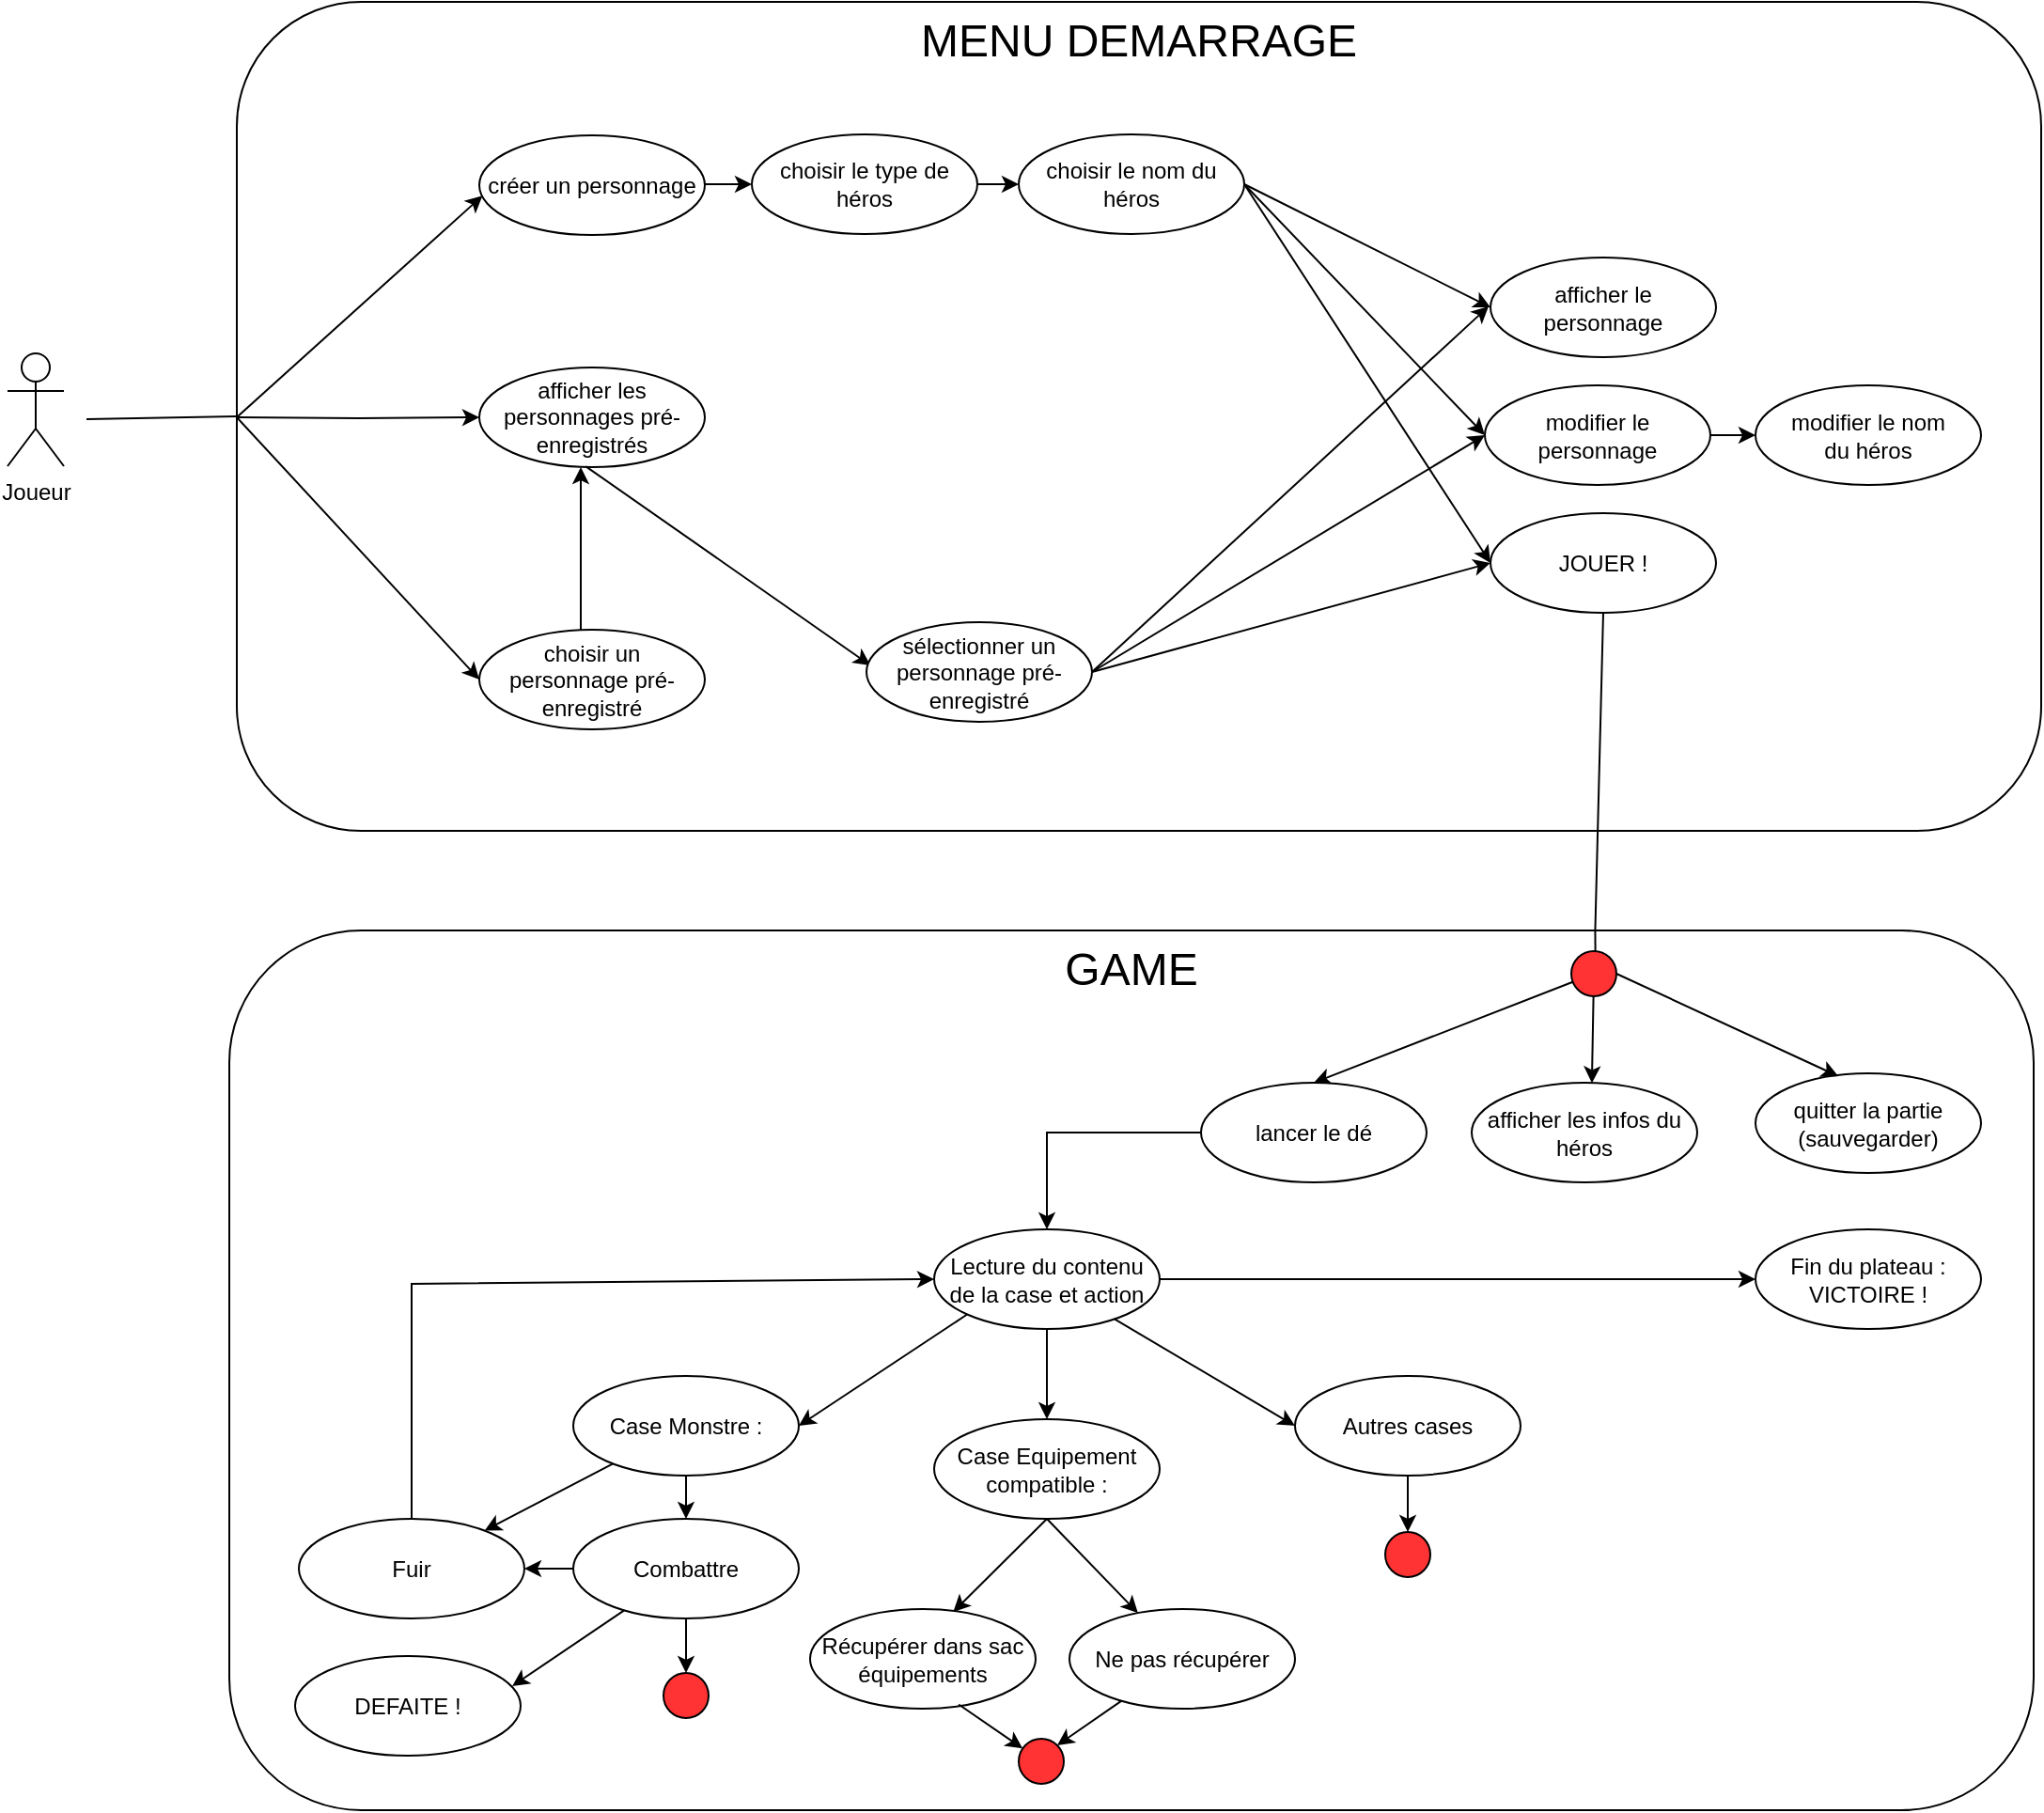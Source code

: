 <mxfile version="18.0.6" type="device"><diagram id="kgpKYQtTHZ0yAKxKKP6v" name="Page-1"><mxGraphModel dx="1658" dy="531" grid="0" gridSize="10" guides="1" tooltips="1" connect="1" arrows="1" fold="1" page="0" pageScale="1" pageWidth="850" pageHeight="1100" math="0" shadow="0"><root><mxCell id="0"/><mxCell id="1" parent="0"/><mxCell id="XNWFsn-MSctYuBfVzTlt-52" value="&lt;font style=&quot;font-size: 24px;&quot;&gt;GAME&lt;/font&gt;" style="rounded=1;whiteSpace=wrap;html=1;fillColor=none;verticalAlign=top;" vertex="1" parent="1"><mxGeometry x="340" y="986" width="960" height="468" as="geometry"/></mxCell><mxCell id="XNWFsn-MSctYuBfVzTlt-42" value="&lt;font style=&quot;font-size: 24px;&quot;&gt;MENU DEMARRAGE&lt;/font&gt;" style="rounded=1;whiteSpace=wrap;html=1;fillColor=none;verticalAlign=top;" vertex="1" parent="1"><mxGeometry x="344" y="492" width="960" height="441" as="geometry"/></mxCell><mxCell id="XNWFsn-MSctYuBfVzTlt-2" value="Joueur" style="shape=umlActor;verticalLabelPosition=bottom;verticalAlign=top;html=1;outlineConnect=0;" vertex="1" parent="1"><mxGeometry x="222" y="679" width="30" height="60" as="geometry"/></mxCell><mxCell id="XNWFsn-MSctYuBfVzTlt-13" value="" style="edgeStyle=orthogonalEdgeStyle;rounded=0;orthogonalLoop=1;jettySize=auto;html=1;" edge="1" parent="1" target="XNWFsn-MSctYuBfVzTlt-9"><mxGeometry relative="1" as="geometry"><mxPoint x="344" y="713" as="sourcePoint"/></mxGeometry></mxCell><mxCell id="XNWFsn-MSctYuBfVzTlt-6" value="créer un personnage" style="ellipse;whiteSpace=wrap;html=1;" vertex="1" parent="1"><mxGeometry x="473" y="563" width="120" height="53" as="geometry"/></mxCell><mxCell id="XNWFsn-MSctYuBfVzTlt-9" value="afficher les personnages pré-enregistrés" style="ellipse;whiteSpace=wrap;html=1;" vertex="1" parent="1"><mxGeometry x="473" y="686.5" width="120" height="53" as="geometry"/></mxCell><mxCell id="XNWFsn-MSctYuBfVzTlt-11" value="choisir un personnage pré-enregistré" style="ellipse;whiteSpace=wrap;html=1;" vertex="1" parent="1"><mxGeometry x="473" y="826" width="120" height="53" as="geometry"/></mxCell><mxCell id="XNWFsn-MSctYuBfVzTlt-15" value="" style="endArrow=classic;html=1;rounded=0;entryX=0.014;entryY=0.607;entryDx=0;entryDy=0;entryPerimeter=0;" edge="1" parent="1" target="XNWFsn-MSctYuBfVzTlt-6"><mxGeometry width="50" height="50" relative="1" as="geometry"><mxPoint x="344" y="713" as="sourcePoint"/><mxPoint x="637" y="659" as="targetPoint"/></mxGeometry></mxCell><mxCell id="XNWFsn-MSctYuBfVzTlt-16" value="" style="endArrow=classic;html=1;rounded=0;entryX=0;entryY=0.5;entryDx=0;entryDy=0;" edge="1" parent="1" target="XNWFsn-MSctYuBfVzTlt-11"><mxGeometry width="50" height="50" relative="1" as="geometry"><mxPoint x="344" y="713" as="sourcePoint"/><mxPoint x="486.68" y="657.671" as="targetPoint"/></mxGeometry></mxCell><mxCell id="XNWFsn-MSctYuBfVzTlt-31" value="" style="edgeStyle=orthogonalEdgeStyle;rounded=0;orthogonalLoop=1;jettySize=auto;html=1;startArrow=none;startFill=0;" edge="1" parent="1" source="XNWFsn-MSctYuBfVzTlt-18" target="XNWFsn-MSctYuBfVzTlt-28"><mxGeometry relative="1" as="geometry"/></mxCell><mxCell id="XNWFsn-MSctYuBfVzTlt-18" value="choisir le type de héros" style="ellipse;whiteSpace=wrap;html=1;" vertex="1" parent="1"><mxGeometry x="618" y="562.5" width="120" height="53" as="geometry"/></mxCell><mxCell id="XNWFsn-MSctYuBfVzTlt-21" value="" style="endArrow=classic;html=1;rounded=0;exitX=1;exitY=0.5;exitDx=0;exitDy=0;entryX=0;entryY=0.5;entryDx=0;entryDy=0;" edge="1" parent="1" target="XNWFsn-MSctYuBfVzTlt-18"><mxGeometry width="50" height="50" relative="1" as="geometry"><mxPoint x="593" y="589.0" as="sourcePoint"/><mxPoint x="615" y="585" as="targetPoint"/></mxGeometry></mxCell><mxCell id="XNWFsn-MSctYuBfVzTlt-23" value="" style="endArrow=classic;html=1;rounded=0;exitX=0.5;exitY=0;exitDx=0;exitDy=0;entryX=0.5;entryY=1;entryDx=0;entryDy=0;" edge="1" parent="1"><mxGeometry width="50" height="50" relative="1" as="geometry"><mxPoint x="527" y="826" as="sourcePoint"/><mxPoint x="527" y="739.5" as="targetPoint"/></mxGeometry></mxCell><mxCell id="XNWFsn-MSctYuBfVzTlt-24" value="" style="endArrow=classic;html=1;rounded=0;entryX=0.018;entryY=0.434;entryDx=0;entryDy=0;entryPerimeter=0;exitX=0.473;exitY=0.994;exitDx=0;exitDy=0;exitPerimeter=0;" edge="1" parent="1" source="XNWFsn-MSctYuBfVzTlt-9" target="XNWFsn-MSctYuBfVzTlt-25"><mxGeometry width="50" height="50" relative="1" as="geometry"><mxPoint x="536" y="743" as="sourcePoint"/><mxPoint x="681" y="824" as="targetPoint"/></mxGeometry></mxCell><mxCell id="XNWFsn-MSctYuBfVzTlt-25" value="sélectionner un personnage pré-enregistré" style="ellipse;whiteSpace=wrap;html=1;" vertex="1" parent="1"><mxGeometry x="679" y="822" width="120" height="53" as="geometry"/></mxCell><mxCell id="XNWFsn-MSctYuBfVzTlt-41" value="" style="edgeStyle=orthogonalEdgeStyle;rounded=0;orthogonalLoop=1;jettySize=auto;html=1;startArrow=none;startFill=0;endArrow=classic;endFill=1;" edge="1" parent="1" source="XNWFsn-MSctYuBfVzTlt-26" target="XNWFsn-MSctYuBfVzTlt-40"><mxGeometry relative="1" as="geometry"/></mxCell><mxCell id="XNWFsn-MSctYuBfVzTlt-26" value="modifier le personnage" style="ellipse;whiteSpace=wrap;html=1;" vertex="1" parent="1"><mxGeometry x="1008" y="696" width="120" height="53" as="geometry"/></mxCell><mxCell id="XNWFsn-MSctYuBfVzTlt-27" value="afficher le personnage" style="ellipse;whiteSpace=wrap;html=1;" vertex="1" parent="1"><mxGeometry x="1011" y="628" width="120" height="53" as="geometry"/></mxCell><mxCell id="XNWFsn-MSctYuBfVzTlt-28" value="choisir le nom du héros" style="ellipse;whiteSpace=wrap;html=1;" vertex="1" parent="1"><mxGeometry x="760" y="562.5" width="120" height="53" as="geometry"/></mxCell><mxCell id="XNWFsn-MSctYuBfVzTlt-33" value="" style="endArrow=classic;html=1;rounded=0;exitX=1;exitY=0.5;exitDx=0;exitDy=0;entryX=0;entryY=0.5;entryDx=0;entryDy=0;" edge="1" parent="1" source="XNWFsn-MSctYuBfVzTlt-28" target="XNWFsn-MSctYuBfVzTlt-27"><mxGeometry width="50" height="50" relative="1" as="geometry"><mxPoint x="991" y="537" as="sourcePoint"/><mxPoint x="1041" y="487" as="targetPoint"/></mxGeometry></mxCell><mxCell id="XNWFsn-MSctYuBfVzTlt-34" value="" style="endArrow=classic;html=1;rounded=0;exitX=1;exitY=0.5;exitDx=0;exitDy=0;entryX=0;entryY=0.5;entryDx=0;entryDy=0;" edge="1" parent="1" source="XNWFsn-MSctYuBfVzTlt-28" target="XNWFsn-MSctYuBfVzTlt-26"><mxGeometry width="50" height="50" relative="1" as="geometry"><mxPoint x="991" y="537" as="sourcePoint"/><mxPoint x="1006" y="721" as="targetPoint"/></mxGeometry></mxCell><mxCell id="XNWFsn-MSctYuBfVzTlt-35" value="JOUER !" style="ellipse;whiteSpace=wrap;html=1;" vertex="1" parent="1"><mxGeometry x="1011" y="764" width="120" height="53" as="geometry"/></mxCell><mxCell id="XNWFsn-MSctYuBfVzTlt-36" value="" style="endArrow=classic;html=1;rounded=0;exitX=1;exitY=0.5;exitDx=0;exitDy=0;entryX=0;entryY=0.5;entryDx=0;entryDy=0;" edge="1" parent="1" source="XNWFsn-MSctYuBfVzTlt-28" target="XNWFsn-MSctYuBfVzTlt-35"><mxGeometry width="50" height="50" relative="1" as="geometry"><mxPoint x="890" y="599" as="sourcePoint"/><mxPoint x="934.52" y="605.405" as="targetPoint"/></mxGeometry></mxCell><mxCell id="XNWFsn-MSctYuBfVzTlt-37" value="" style="endArrow=classic;html=1;rounded=0;exitX=1;exitY=0.5;exitDx=0;exitDy=0;entryX=0;entryY=0.5;entryDx=0;entryDy=0;" edge="1" parent="1" source="XNWFsn-MSctYuBfVzTlt-25" target="XNWFsn-MSctYuBfVzTlt-35"><mxGeometry width="50" height="50" relative="1" as="geometry"><mxPoint x="1071" y="594" as="sourcePoint"/><mxPoint x="1121" y="544" as="targetPoint"/></mxGeometry></mxCell><mxCell id="XNWFsn-MSctYuBfVzTlt-38" value="" style="endArrow=classic;html=1;rounded=0;exitX=1;exitY=0.5;exitDx=0;exitDy=0;entryX=0;entryY=0.5;entryDx=0;entryDy=0;" edge="1" parent="1" source="XNWFsn-MSctYuBfVzTlt-25" target="XNWFsn-MSctYuBfVzTlt-26"><mxGeometry width="50" height="50" relative="1" as="geometry"><mxPoint x="754" y="862.5" as="sourcePoint"/><mxPoint x="1021" y="800.5" as="targetPoint"/></mxGeometry></mxCell><mxCell id="XNWFsn-MSctYuBfVzTlt-39" value="" style="endArrow=classic;html=1;rounded=0;exitX=1;exitY=0.5;exitDx=0;exitDy=0;" edge="1" parent="1" source="XNWFsn-MSctYuBfVzTlt-25"><mxGeometry width="50" height="50" relative="1" as="geometry"><mxPoint x="745" y="851" as="sourcePoint"/><mxPoint x="1010" y="654" as="targetPoint"/></mxGeometry></mxCell><mxCell id="XNWFsn-MSctYuBfVzTlt-40" value="&lt;div&gt;modifier le nom &lt;br&gt;&lt;/div&gt;&lt;div&gt;du héros&lt;/div&gt;" style="ellipse;whiteSpace=wrap;html=1;" vertex="1" parent="1"><mxGeometry x="1152" y="696" width="120" height="53" as="geometry"/></mxCell><mxCell id="XNWFsn-MSctYuBfVzTlt-48" value="" style="endArrow=none;html=1;rounded=0;entryX=0;entryY=0.5;entryDx=0;entryDy=0;" edge="1" parent="1" target="XNWFsn-MSctYuBfVzTlt-42"><mxGeometry width="50" height="50" relative="1" as="geometry"><mxPoint x="264" y="714" as="sourcePoint"/><mxPoint x="315" y="670" as="targetPoint"/></mxGeometry></mxCell><mxCell id="XNWFsn-MSctYuBfVzTlt-51" value="" style="endArrow=classic;html=1;rounded=0;entryX=0.5;entryY=0;entryDx=0;entryDy=0;" edge="1" parent="1" source="XNWFsn-MSctYuBfVzTlt-88" target="XNWFsn-MSctYuBfVzTlt-53"><mxGeometry width="50" height="50" relative="1" as="geometry"><mxPoint x="1068" y="819" as="sourcePoint"/><mxPoint x="1071" y="1068" as="targetPoint"/></mxGeometry></mxCell><mxCell id="XNWFsn-MSctYuBfVzTlt-62" value="" style="edgeStyle=orthogonalEdgeStyle;rounded=0;orthogonalLoop=1;jettySize=auto;html=1;fontSize=24;startArrow=none;startFill=0;endArrow=classic;endFill=1;" edge="1" parent="1" source="XNWFsn-MSctYuBfVzTlt-53" target="XNWFsn-MSctYuBfVzTlt-60"><mxGeometry relative="1" as="geometry"/></mxCell><mxCell id="XNWFsn-MSctYuBfVzTlt-53" value="lancer le dé" style="ellipse;whiteSpace=wrap;html=1;" vertex="1" parent="1"><mxGeometry x="857" y="1067" width="120" height="53" as="geometry"/></mxCell><mxCell id="XNWFsn-MSctYuBfVzTlt-54" value="&lt;div&gt;quitter la partie&lt;/div&gt;&lt;div&gt;(sauvegarder)&lt;br&gt;&lt;/div&gt;" style="ellipse;whiteSpace=wrap;html=1;" vertex="1" parent="1"><mxGeometry x="1152" y="1062" width="120" height="53" as="geometry"/></mxCell><mxCell id="XNWFsn-MSctYuBfVzTlt-55" value="afficher les infos du héros" style="ellipse;whiteSpace=wrap;html=1;" vertex="1" parent="1"><mxGeometry x="1001" y="1067" width="120" height="53" as="geometry"/></mxCell><mxCell id="XNWFsn-MSctYuBfVzTlt-57" value="" style="endArrow=classic;html=1;rounded=0;entryX=0.367;entryY=0.029;entryDx=0;entryDy=0;entryPerimeter=0;exitX=1;exitY=0.5;exitDx=0;exitDy=0;" edge="1" parent="1" source="XNWFsn-MSctYuBfVzTlt-88" target="XNWFsn-MSctYuBfVzTlt-54"><mxGeometry width="50" height="50" relative="1" as="geometry"><mxPoint x="1069" y="986" as="sourcePoint"/><mxPoint x="1021.0" y="664.5" as="targetPoint"/></mxGeometry></mxCell><mxCell id="XNWFsn-MSctYuBfVzTlt-58" value="" style="endArrow=classic;html=1;rounded=0;entryX=0.533;entryY=0.004;entryDx=0;entryDy=0;entryPerimeter=0;startArrow=none;" edge="1" parent="1" source="XNWFsn-MSctYuBfVzTlt-88" target="XNWFsn-MSctYuBfVzTlt-55"><mxGeometry width="50" height="50" relative="1" as="geometry"><mxPoint x="1068" y="987" as="sourcePoint"/><mxPoint x="1199.04" y="1078.537" as="targetPoint"/></mxGeometry></mxCell><mxCell id="XNWFsn-MSctYuBfVzTlt-59" value="" style="endArrow=none;html=1;rounded=0;entryX=0.5;entryY=1;entryDx=0;entryDy=0;exitX=0.757;exitY=0;exitDx=0;exitDy=0;exitPerimeter=0;" edge="1" parent="1" source="XNWFsn-MSctYuBfVzTlt-52" target="XNWFsn-MSctYuBfVzTlt-35"><mxGeometry width="50" height="50" relative="1" as="geometry"><mxPoint x="1065" y="986" as="sourcePoint"/><mxPoint x="1097" y="952" as="targetPoint"/></mxGeometry></mxCell><mxCell id="XNWFsn-MSctYuBfVzTlt-101" value="" style="edgeStyle=orthogonalEdgeStyle;rounded=0;orthogonalLoop=1;jettySize=auto;html=1;fontSize=24;startArrow=none;startFill=0;endArrow=classic;endFill=1;" edge="1" parent="1" source="XNWFsn-MSctYuBfVzTlt-60" target="XNWFsn-MSctYuBfVzTlt-100"><mxGeometry relative="1" as="geometry"/></mxCell><mxCell id="XNWFsn-MSctYuBfVzTlt-60" value="Lecture du contenu de la case et action" style="ellipse;whiteSpace=wrap;html=1;" vertex="1" parent="1"><mxGeometry x="715" y="1145" width="120" height="53" as="geometry"/></mxCell><mxCell id="XNWFsn-MSctYuBfVzTlt-63" value="Case Monstre :" style="ellipse;whiteSpace=wrap;html=1;" vertex="1" parent="1"><mxGeometry x="523" y="1223" width="120" height="53" as="geometry"/></mxCell><mxCell id="XNWFsn-MSctYuBfVzTlt-64" value="Case Equipement compatible :" style="ellipse;whiteSpace=wrap;html=1;" vertex="1" parent="1"><mxGeometry x="715" y="1246" width="120" height="53" as="geometry"/></mxCell><mxCell id="XNWFsn-MSctYuBfVzTlt-93" value="" style="edgeStyle=orthogonalEdgeStyle;rounded=0;orthogonalLoop=1;jettySize=auto;html=1;fontSize=24;startArrow=none;startFill=0;endArrow=classic;endFill=1;" edge="1" parent="1" source="XNWFsn-MSctYuBfVzTlt-67" target="XNWFsn-MSctYuBfVzTlt-90"><mxGeometry relative="1" as="geometry"/></mxCell><mxCell id="XNWFsn-MSctYuBfVzTlt-67" value="&lt;div&gt;Autres cases&lt;br&gt;&lt;/div&gt;" style="ellipse;whiteSpace=wrap;html=1;" vertex="1" parent="1"><mxGeometry x="907" y="1223" width="120" height="53" as="geometry"/></mxCell><mxCell id="XNWFsn-MSctYuBfVzTlt-68" value="" style="endArrow=classic;html=1;rounded=0;fontSize=24;entryX=0;entryY=0.5;entryDx=0;entryDy=0;" edge="1" parent="1" source="XNWFsn-MSctYuBfVzTlt-60" target="XNWFsn-MSctYuBfVzTlt-67"><mxGeometry width="50" height="50" relative="1" as="geometry"><mxPoint x="919" y="1227" as="sourcePoint"/><mxPoint x="969" y="1177" as="targetPoint"/></mxGeometry></mxCell><mxCell id="XNWFsn-MSctYuBfVzTlt-69" value="" style="endArrow=classic;html=1;rounded=0;fontSize=24;" edge="1" parent="1" source="XNWFsn-MSctYuBfVzTlt-60" target="XNWFsn-MSctYuBfVzTlt-64"><mxGeometry width="50" height="50" relative="1" as="geometry"><mxPoint x="919" y="1227" as="sourcePoint"/><mxPoint x="969" y="1177" as="targetPoint"/></mxGeometry></mxCell><mxCell id="XNWFsn-MSctYuBfVzTlt-70" value="" style="endArrow=classic;html=1;rounded=0;fontSize=24;exitX=0;exitY=1;exitDx=0;exitDy=0;entryX=1;entryY=0.5;entryDx=0;entryDy=0;" edge="1" parent="1" source="XNWFsn-MSctYuBfVzTlt-60" target="XNWFsn-MSctYuBfVzTlt-63"><mxGeometry width="50" height="50" relative="1" as="geometry"><mxPoint x="919" y="1227" as="sourcePoint"/><mxPoint x="969" y="1177" as="targetPoint"/></mxGeometry></mxCell><mxCell id="XNWFsn-MSctYuBfVzTlt-78" value="" style="edgeStyle=orthogonalEdgeStyle;rounded=0;orthogonalLoop=1;jettySize=auto;html=1;fontSize=24;startArrow=none;startFill=0;endArrow=classic;endFill=1;" edge="1" parent="1" source="XNWFsn-MSctYuBfVzTlt-71" target="XNWFsn-MSctYuBfVzTlt-72"><mxGeometry relative="1" as="geometry"/></mxCell><mxCell id="XNWFsn-MSctYuBfVzTlt-99" value="" style="edgeStyle=orthogonalEdgeStyle;rounded=0;orthogonalLoop=1;jettySize=auto;html=1;fontSize=24;startArrow=none;startFill=0;endArrow=classic;endFill=1;" edge="1" parent="1" source="XNWFsn-MSctYuBfVzTlt-71" target="XNWFsn-MSctYuBfVzTlt-98"><mxGeometry relative="1" as="geometry"/></mxCell><mxCell id="XNWFsn-MSctYuBfVzTlt-71" value="Combattre" style="ellipse;whiteSpace=wrap;html=1;" vertex="1" parent="1"><mxGeometry x="523" y="1299" width="120" height="53" as="geometry"/></mxCell><mxCell id="XNWFsn-MSctYuBfVzTlt-72" value="Fuir" style="ellipse;whiteSpace=wrap;html=1;" vertex="1" parent="1"><mxGeometry x="377" y="1299" width="120" height="53" as="geometry"/></mxCell><mxCell id="XNWFsn-MSctYuBfVzTlt-73" value="" style="endArrow=classic;html=1;rounded=0;fontSize=24;exitX=0.5;exitY=1;exitDx=0;exitDy=0;" edge="1" parent="1" source="XNWFsn-MSctYuBfVzTlt-63" target="XNWFsn-MSctYuBfVzTlt-71"><mxGeometry width="50" height="50" relative="1" as="geometry"><mxPoint x="919" y="1227" as="sourcePoint"/><mxPoint x="969" y="1177" as="targetPoint"/></mxGeometry></mxCell><mxCell id="XNWFsn-MSctYuBfVzTlt-74" value="" style="endArrow=classic;html=1;rounded=0;fontSize=24;" edge="1" parent="1" source="XNWFsn-MSctYuBfVzTlt-63" target="XNWFsn-MSctYuBfVzTlt-72"><mxGeometry width="50" height="50" relative="1" as="geometry"><mxPoint x="593" y="1286.0" as="sourcePoint"/><mxPoint x="591.347" y="1309.007" as="targetPoint"/></mxGeometry></mxCell><mxCell id="XNWFsn-MSctYuBfVzTlt-79" value="Récupérer dans sac équipements" style="ellipse;whiteSpace=wrap;html=1;" vertex="1" parent="1"><mxGeometry x="649" y="1347" width="120" height="53" as="geometry"/></mxCell><mxCell id="XNWFsn-MSctYuBfVzTlt-80" value="Ne pas récupérer" style="ellipse;whiteSpace=wrap;html=1;" vertex="1" parent="1"><mxGeometry x="787" y="1347" width="120" height="53" as="geometry"/></mxCell><mxCell id="XNWFsn-MSctYuBfVzTlt-83" value="" style="endArrow=classic;html=1;rounded=0;fontSize=24;exitX=0.5;exitY=1;exitDx=0;exitDy=0;entryX=0.635;entryY=0.028;entryDx=0;entryDy=0;entryPerimeter=0;" edge="1" parent="1" source="XNWFsn-MSctYuBfVzTlt-64" target="XNWFsn-MSctYuBfVzTlt-79"><mxGeometry width="50" height="50" relative="1" as="geometry"><mxPoint x="919" y="1227" as="sourcePoint"/><mxPoint x="969" y="1177" as="targetPoint"/></mxGeometry></mxCell><mxCell id="XNWFsn-MSctYuBfVzTlt-84" value="" style="endArrow=classic;html=1;rounded=0;fontSize=24;exitX=0.5;exitY=1;exitDx=0;exitDy=0;" edge="1" parent="1" source="XNWFsn-MSctYuBfVzTlt-64" target="XNWFsn-MSctYuBfVzTlt-80"><mxGeometry width="50" height="50" relative="1" as="geometry"><mxPoint x="919" y="1227" as="sourcePoint"/><mxPoint x="969" y="1177" as="targetPoint"/></mxGeometry></mxCell><mxCell id="XNWFsn-MSctYuBfVzTlt-87" value="" style="endArrow=classic;html=1;rounded=0;fontSize=24;exitX=0.5;exitY=0;exitDx=0;exitDy=0;entryX=0;entryY=0.5;entryDx=0;entryDy=0;" edge="1" parent="1" source="XNWFsn-MSctYuBfVzTlt-72" target="XNWFsn-MSctYuBfVzTlt-60"><mxGeometry width="50" height="50" relative="1" as="geometry"><mxPoint x="886" y="1201" as="sourcePoint"/><mxPoint x="936" y="1151" as="targetPoint"/><Array as="points"><mxPoint x="437" y="1174"/></Array></mxGeometry></mxCell><mxCell id="XNWFsn-MSctYuBfVzTlt-89" value="" style="endArrow=none;html=1;rounded=0;entryX=0.533;entryY=0.004;entryDx=0;entryDy=0;entryPerimeter=0;exitX=0.757;exitY=0;exitDx=0;exitDy=0;exitPerimeter=0;" edge="1" parent="1" source="XNWFsn-MSctYuBfVzTlt-52" target="XNWFsn-MSctYuBfVzTlt-88"><mxGeometry width="50" height="50" relative="1" as="geometry"><mxPoint x="1066.72" y="986" as="sourcePoint"/><mxPoint x="1064.96" y="1067.212" as="targetPoint"/></mxGeometry></mxCell><mxCell id="XNWFsn-MSctYuBfVzTlt-88" value="" style="ellipse;whiteSpace=wrap;html=1;aspect=fixed;fontSize=24;fillColor=#FF3333;" vertex="1" parent="1"><mxGeometry x="1054" y="997" width="24" height="24" as="geometry"/></mxCell><mxCell id="XNWFsn-MSctYuBfVzTlt-90" value="" style="ellipse;whiteSpace=wrap;html=1;aspect=fixed;fontSize=24;fillColor=#FF3333;" vertex="1" parent="1"><mxGeometry x="955" y="1306" width="24" height="24" as="geometry"/></mxCell><mxCell id="XNWFsn-MSctYuBfVzTlt-94" value="" style="ellipse;whiteSpace=wrap;html=1;aspect=fixed;fontSize=24;fillColor=#FF3333;" vertex="1" parent="1"><mxGeometry x="760" y="1416" width="24" height="24" as="geometry"/></mxCell><mxCell id="XNWFsn-MSctYuBfVzTlt-96" value="" style="endArrow=classic;html=1;rounded=0;fontSize=24;exitX=0.659;exitY=0.958;exitDx=0;exitDy=0;exitPerimeter=0;" edge="1" parent="1" source="XNWFsn-MSctYuBfVzTlt-79" target="XNWFsn-MSctYuBfVzTlt-94"><mxGeometry width="50" height="50" relative="1" as="geometry"><mxPoint x="785" y="1309.0" as="sourcePoint"/><mxPoint x="833.414" y="1359.133" as="targetPoint"/></mxGeometry></mxCell><mxCell id="XNWFsn-MSctYuBfVzTlt-97" value="" style="endArrow=classic;html=1;rounded=0;fontSize=24;entryX=1;entryY=0;entryDx=0;entryDy=0;" edge="1" parent="1" source="XNWFsn-MSctYuBfVzTlt-80" target="XNWFsn-MSctYuBfVzTlt-94"><mxGeometry width="50" height="50" relative="1" as="geometry"><mxPoint x="738.08" y="1407.774" as="sourcePoint"/><mxPoint x="784" y="1418" as="targetPoint"/></mxGeometry></mxCell><mxCell id="XNWFsn-MSctYuBfVzTlt-98" value="" style="ellipse;whiteSpace=wrap;html=1;aspect=fixed;fontSize=24;fillColor=#FF3333;" vertex="1" parent="1"><mxGeometry x="571" y="1381" width="24" height="24" as="geometry"/></mxCell><mxCell id="XNWFsn-MSctYuBfVzTlt-100" value="Fin du plateau : VICTOIRE ! " style="ellipse;whiteSpace=wrap;html=1;" vertex="1" parent="1"><mxGeometry x="1152" y="1145" width="120" height="53" as="geometry"/></mxCell><mxCell id="XNWFsn-MSctYuBfVzTlt-102" value="DEFAITE !" style="ellipse;whiteSpace=wrap;html=1;" vertex="1" parent="1"><mxGeometry x="375" y="1372" width="120" height="53" as="geometry"/></mxCell><mxCell id="XNWFsn-MSctYuBfVzTlt-104" value="" style="endArrow=classic;html=1;rounded=0;fontSize=24;entryX=0.963;entryY=0.301;entryDx=0;entryDy=0;entryPerimeter=0;" edge="1" parent="1" source="XNWFsn-MSctYuBfVzTlt-71" target="XNWFsn-MSctYuBfVzTlt-102"><mxGeometry width="50" height="50" relative="1" as="geometry"><mxPoint x="785" y="1309" as="sourcePoint"/><mxPoint x="735.2" y="1358.484" as="targetPoint"/></mxGeometry></mxCell></root></mxGraphModel></diagram></mxfile>